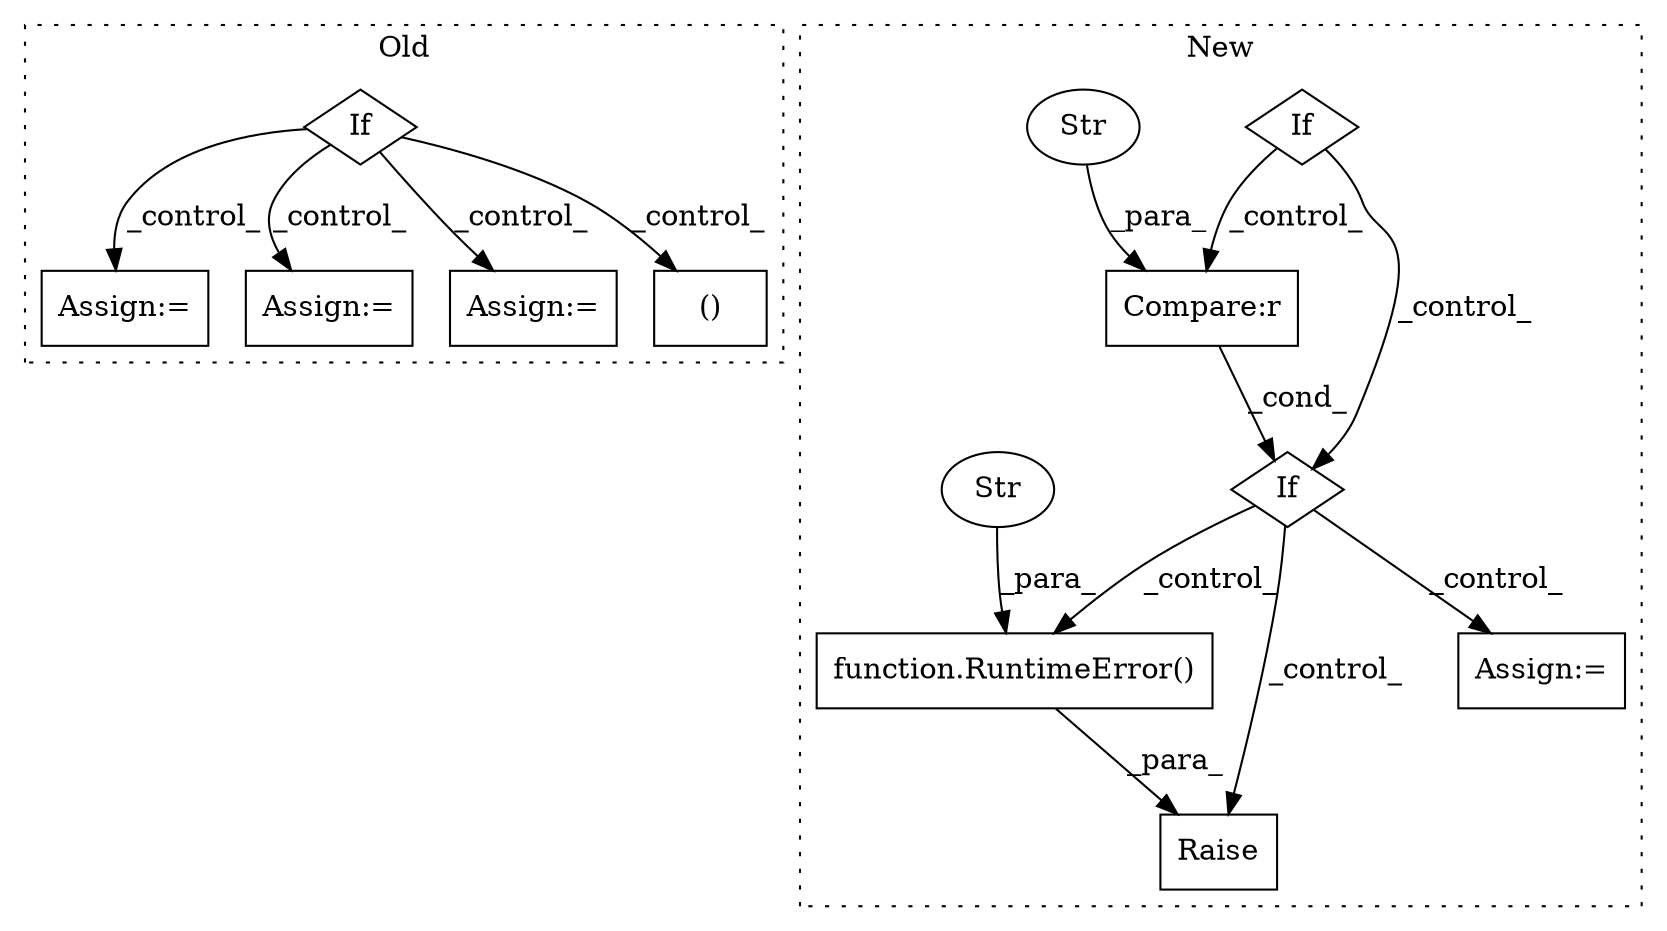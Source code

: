 digraph G {
subgraph cluster0 {
1 [label="If" a="96" s="2585" l="3" shape="diamond"];
4 [label="Assign:=" a="68" s="3332" l="3" shape="box"];
6 [label="Assign:=" a="68" s="3139" l="3" shape="box"];
7 [label="Assign:=" a="68" s="2744" l="3" shape="box"];
8 [label="()" a="54" s="2985" l="2" shape="box"];
label = "Old";
style="dotted";
}
subgraph cluster1 {
2 [label="Raise" a="91" s="5510" l="6" shape="box"];
3 [label="If" a="96" s="5313" l="0" shape="diamond"];
5 [label="Assign:=" a="68" s="5452" l="3" shape="box"];
9 [label="If" a="96" s="5149" l="3" shape="diamond"];
10 [label="Compare:r" a="40" s="5313" l="16" shape="box"];
11 [label="function.RuntimeError()" a="75" s="5516,5568" l="13,1" shape="box"];
12 [label="Str" a="66" s="5529" l="39" shape="ellipse"];
13 [label="Str" a="66" s="5324" l="5" shape="ellipse"];
label = "New";
style="dotted";
}
1 -> 6 [label="_control_"];
1 -> 8 [label="_control_"];
1 -> 4 [label="_control_"];
1 -> 7 [label="_control_"];
3 -> 2 [label="_control_"];
3 -> 5 [label="_control_"];
3 -> 11 [label="_control_"];
9 -> 3 [label="_control_"];
9 -> 10 [label="_control_"];
10 -> 3 [label="_cond_"];
11 -> 2 [label="_para_"];
12 -> 11 [label="_para_"];
13 -> 10 [label="_para_"];
}